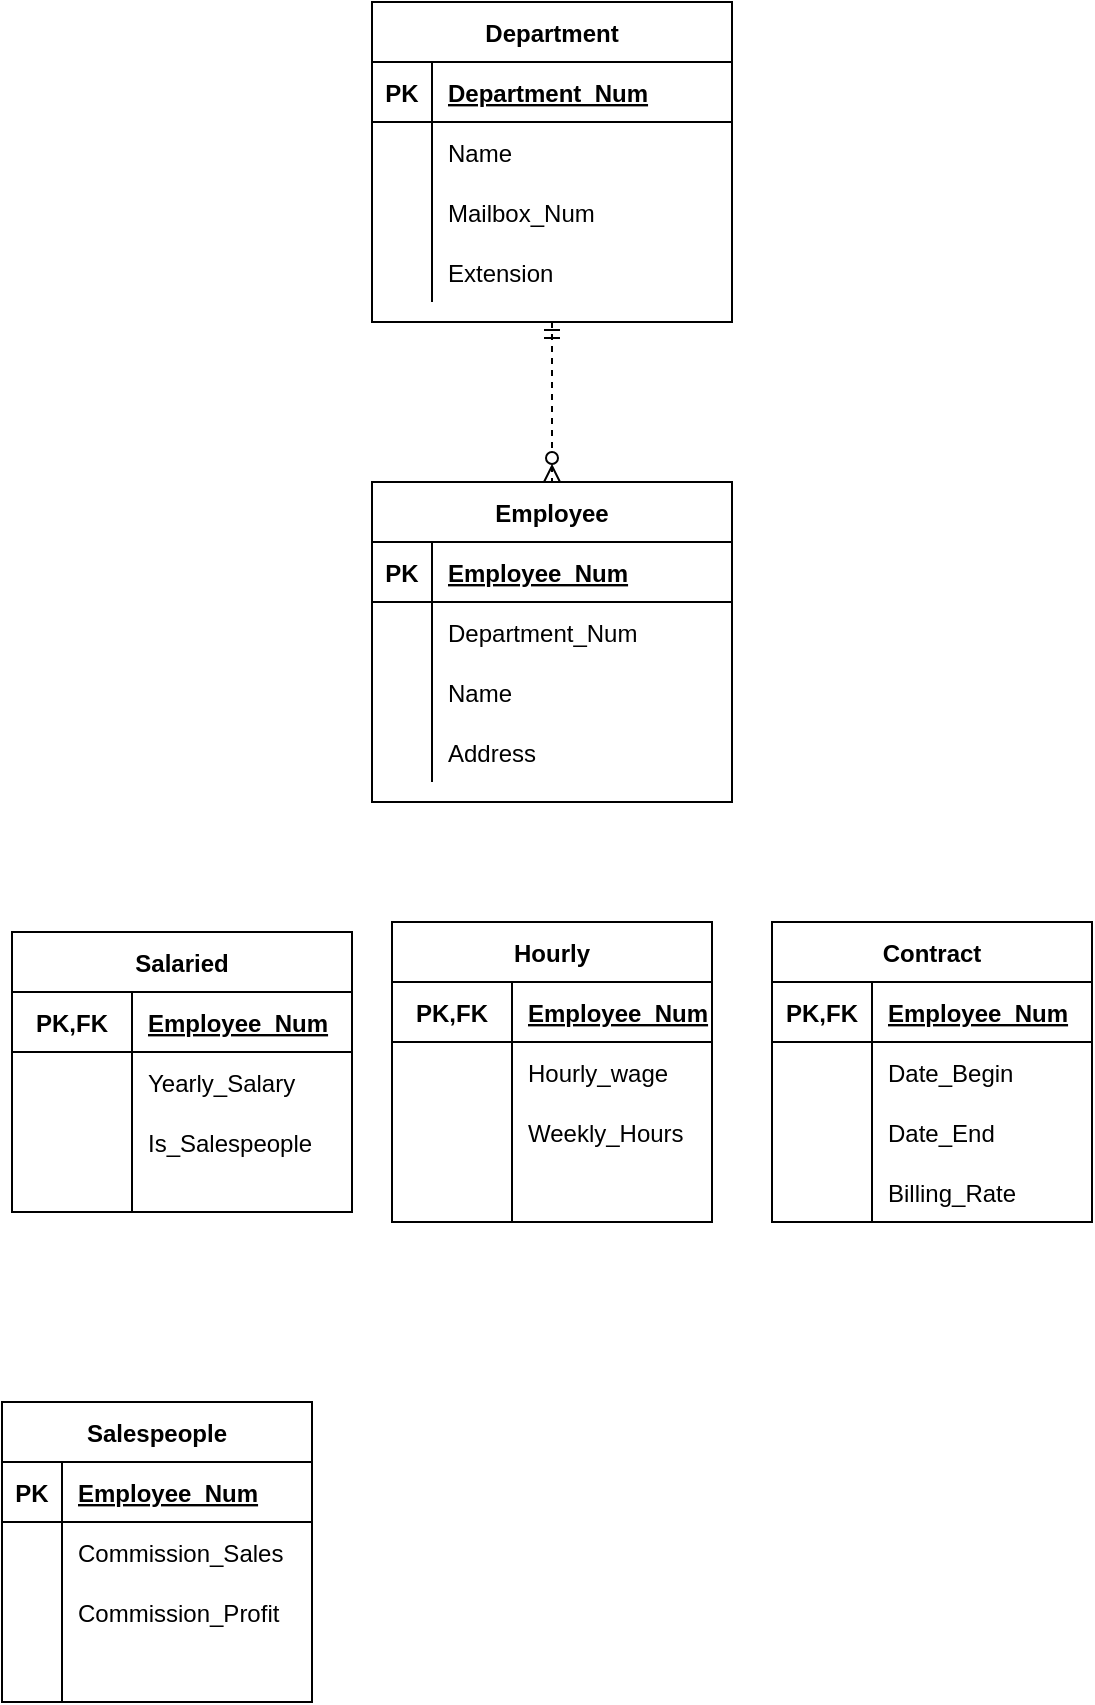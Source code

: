 <mxfile version="13.8.2" type="github">
  <diagram id="R2lEEEUBdFMjLlhIrx00" name="Page-1">
    <mxGraphModel dx="1422" dy="738" grid="1" gridSize="10" guides="1" tooltips="1" connect="1" arrows="1" fold="1" page="1" pageScale="1" pageWidth="850" pageHeight="1100" math="0" shadow="0" extFonts="Permanent Marker^https://fonts.googleapis.com/css?family=Permanent+Marker">
      <root>
        <mxCell id="0" />
        <mxCell id="1" parent="0" />
        <mxCell id="3Gkvo5IfDIDSTP5R8mcX-2" value="Department" style="shape=table;startSize=30;container=1;collapsible=1;childLayout=tableLayout;fixedRows=1;rowLines=0;fontStyle=1;align=center;resizeLast=1;" vertex="1" parent="1">
          <mxGeometry x="230" y="50" width="180" height="160" as="geometry" />
        </mxCell>
        <mxCell id="3Gkvo5IfDIDSTP5R8mcX-3" value="" style="shape=partialRectangle;collapsible=0;dropTarget=0;pointerEvents=0;fillColor=none;top=0;left=0;bottom=1;right=0;points=[[0,0.5],[1,0.5]];portConstraint=eastwest;" vertex="1" parent="3Gkvo5IfDIDSTP5R8mcX-2">
          <mxGeometry y="30" width="180" height="30" as="geometry" />
        </mxCell>
        <mxCell id="3Gkvo5IfDIDSTP5R8mcX-4" value="PK" style="shape=partialRectangle;connectable=0;fillColor=none;top=0;left=0;bottom=0;right=0;fontStyle=1;overflow=hidden;" vertex="1" parent="3Gkvo5IfDIDSTP5R8mcX-3">
          <mxGeometry width="30" height="30" as="geometry" />
        </mxCell>
        <mxCell id="3Gkvo5IfDIDSTP5R8mcX-5" value="Department_Num" style="shape=partialRectangle;connectable=0;fillColor=none;top=0;left=0;bottom=0;right=0;align=left;spacingLeft=6;fontStyle=5;overflow=hidden;" vertex="1" parent="3Gkvo5IfDIDSTP5R8mcX-3">
          <mxGeometry x="30" width="150" height="30" as="geometry" />
        </mxCell>
        <mxCell id="3Gkvo5IfDIDSTP5R8mcX-6" value="" style="shape=partialRectangle;collapsible=0;dropTarget=0;pointerEvents=0;fillColor=none;top=0;left=0;bottom=0;right=0;points=[[0,0.5],[1,0.5]];portConstraint=eastwest;" vertex="1" parent="3Gkvo5IfDIDSTP5R8mcX-2">
          <mxGeometry y="60" width="180" height="30" as="geometry" />
        </mxCell>
        <mxCell id="3Gkvo5IfDIDSTP5R8mcX-7" value="" style="shape=partialRectangle;connectable=0;fillColor=none;top=0;left=0;bottom=0;right=0;editable=1;overflow=hidden;" vertex="1" parent="3Gkvo5IfDIDSTP5R8mcX-6">
          <mxGeometry width="30" height="30" as="geometry" />
        </mxCell>
        <mxCell id="3Gkvo5IfDIDSTP5R8mcX-8" value="Name" style="shape=partialRectangle;connectable=0;fillColor=none;top=0;left=0;bottom=0;right=0;align=left;spacingLeft=6;overflow=hidden;" vertex="1" parent="3Gkvo5IfDIDSTP5R8mcX-6">
          <mxGeometry x="30" width="150" height="30" as="geometry" />
        </mxCell>
        <mxCell id="3Gkvo5IfDIDSTP5R8mcX-9" value="" style="shape=partialRectangle;collapsible=0;dropTarget=0;pointerEvents=0;fillColor=none;top=0;left=0;bottom=0;right=0;points=[[0,0.5],[1,0.5]];portConstraint=eastwest;" vertex="1" parent="3Gkvo5IfDIDSTP5R8mcX-2">
          <mxGeometry y="90" width="180" height="30" as="geometry" />
        </mxCell>
        <mxCell id="3Gkvo5IfDIDSTP5R8mcX-10" value="" style="shape=partialRectangle;connectable=0;fillColor=none;top=0;left=0;bottom=0;right=0;editable=1;overflow=hidden;" vertex="1" parent="3Gkvo5IfDIDSTP5R8mcX-9">
          <mxGeometry width="30" height="30" as="geometry" />
        </mxCell>
        <mxCell id="3Gkvo5IfDIDSTP5R8mcX-11" value="Mailbox_Num" style="shape=partialRectangle;connectable=0;fillColor=none;top=0;left=0;bottom=0;right=0;align=left;spacingLeft=6;overflow=hidden;" vertex="1" parent="3Gkvo5IfDIDSTP5R8mcX-9">
          <mxGeometry x="30" width="150" height="30" as="geometry" />
        </mxCell>
        <mxCell id="3Gkvo5IfDIDSTP5R8mcX-12" value="" style="shape=partialRectangle;collapsible=0;dropTarget=0;pointerEvents=0;fillColor=none;top=0;left=0;bottom=0;right=0;points=[[0,0.5],[1,0.5]];portConstraint=eastwest;" vertex="1" parent="3Gkvo5IfDIDSTP5R8mcX-2">
          <mxGeometry y="120" width="180" height="30" as="geometry" />
        </mxCell>
        <mxCell id="3Gkvo5IfDIDSTP5R8mcX-13" value="" style="shape=partialRectangle;connectable=0;fillColor=none;top=0;left=0;bottom=0;right=0;editable=1;overflow=hidden;" vertex="1" parent="3Gkvo5IfDIDSTP5R8mcX-12">
          <mxGeometry width="30" height="30" as="geometry" />
        </mxCell>
        <mxCell id="3Gkvo5IfDIDSTP5R8mcX-14" value="Extension" style="shape=partialRectangle;connectable=0;fillColor=none;top=0;left=0;bottom=0;right=0;align=left;spacingLeft=6;overflow=hidden;" vertex="1" parent="3Gkvo5IfDIDSTP5R8mcX-12">
          <mxGeometry x="30" width="150" height="30" as="geometry" />
        </mxCell>
        <mxCell id="3Gkvo5IfDIDSTP5R8mcX-15" value="Employee" style="shape=table;startSize=30;container=1;collapsible=1;childLayout=tableLayout;fixedRows=1;rowLines=0;fontStyle=1;align=center;resizeLast=1;" vertex="1" parent="1">
          <mxGeometry x="230" y="290" width="180" height="160" as="geometry" />
        </mxCell>
        <mxCell id="3Gkvo5IfDIDSTP5R8mcX-16" value="" style="shape=partialRectangle;collapsible=0;dropTarget=0;pointerEvents=0;fillColor=none;top=0;left=0;bottom=1;right=0;points=[[0,0.5],[1,0.5]];portConstraint=eastwest;" vertex="1" parent="3Gkvo5IfDIDSTP5R8mcX-15">
          <mxGeometry y="30" width="180" height="30" as="geometry" />
        </mxCell>
        <mxCell id="3Gkvo5IfDIDSTP5R8mcX-17" value="PK" style="shape=partialRectangle;connectable=0;fillColor=none;top=0;left=0;bottom=0;right=0;fontStyle=1;overflow=hidden;" vertex="1" parent="3Gkvo5IfDIDSTP5R8mcX-16">
          <mxGeometry width="30" height="30" as="geometry" />
        </mxCell>
        <mxCell id="3Gkvo5IfDIDSTP5R8mcX-18" value="Employee_Num" style="shape=partialRectangle;connectable=0;fillColor=none;top=0;left=0;bottom=0;right=0;align=left;spacingLeft=6;fontStyle=5;overflow=hidden;" vertex="1" parent="3Gkvo5IfDIDSTP5R8mcX-16">
          <mxGeometry x="30" width="150" height="30" as="geometry" />
        </mxCell>
        <mxCell id="3Gkvo5IfDIDSTP5R8mcX-25" value="" style="shape=partialRectangle;collapsible=0;dropTarget=0;pointerEvents=0;fillColor=none;top=0;left=0;bottom=0;right=0;points=[[0,0.5],[1,0.5]];portConstraint=eastwest;" vertex="1" parent="3Gkvo5IfDIDSTP5R8mcX-15">
          <mxGeometry y="60" width="180" height="30" as="geometry" />
        </mxCell>
        <mxCell id="3Gkvo5IfDIDSTP5R8mcX-26" value="" style="shape=partialRectangle;connectable=0;fillColor=none;top=0;left=0;bottom=0;right=0;editable=1;overflow=hidden;" vertex="1" parent="3Gkvo5IfDIDSTP5R8mcX-25">
          <mxGeometry width="30" height="30" as="geometry" />
        </mxCell>
        <mxCell id="3Gkvo5IfDIDSTP5R8mcX-27" value="Department_Num" style="shape=partialRectangle;connectable=0;fillColor=none;top=0;left=0;bottom=0;right=0;align=left;spacingLeft=6;overflow=hidden;" vertex="1" parent="3Gkvo5IfDIDSTP5R8mcX-25">
          <mxGeometry x="30" width="150" height="30" as="geometry" />
        </mxCell>
        <mxCell id="3Gkvo5IfDIDSTP5R8mcX-19" value="" style="shape=partialRectangle;collapsible=0;dropTarget=0;pointerEvents=0;fillColor=none;top=0;left=0;bottom=0;right=0;points=[[0,0.5],[1,0.5]];portConstraint=eastwest;" vertex="1" parent="3Gkvo5IfDIDSTP5R8mcX-15">
          <mxGeometry y="90" width="180" height="30" as="geometry" />
        </mxCell>
        <mxCell id="3Gkvo5IfDIDSTP5R8mcX-20" value="" style="shape=partialRectangle;connectable=0;fillColor=none;top=0;left=0;bottom=0;right=0;editable=1;overflow=hidden;" vertex="1" parent="3Gkvo5IfDIDSTP5R8mcX-19">
          <mxGeometry width="30" height="30" as="geometry" />
        </mxCell>
        <mxCell id="3Gkvo5IfDIDSTP5R8mcX-21" value="Name" style="shape=partialRectangle;connectable=0;fillColor=none;top=0;left=0;bottom=0;right=0;align=left;spacingLeft=6;overflow=hidden;" vertex="1" parent="3Gkvo5IfDIDSTP5R8mcX-19">
          <mxGeometry x="30" width="150" height="30" as="geometry" />
        </mxCell>
        <mxCell id="3Gkvo5IfDIDSTP5R8mcX-22" value="" style="shape=partialRectangle;collapsible=0;dropTarget=0;pointerEvents=0;fillColor=none;top=0;left=0;bottom=0;right=0;points=[[0,0.5],[1,0.5]];portConstraint=eastwest;" vertex="1" parent="3Gkvo5IfDIDSTP5R8mcX-15">
          <mxGeometry y="120" width="180" height="30" as="geometry" />
        </mxCell>
        <mxCell id="3Gkvo5IfDIDSTP5R8mcX-23" value="" style="shape=partialRectangle;connectable=0;fillColor=none;top=0;left=0;bottom=0;right=0;editable=1;overflow=hidden;" vertex="1" parent="3Gkvo5IfDIDSTP5R8mcX-22">
          <mxGeometry width="30" height="30" as="geometry" />
        </mxCell>
        <mxCell id="3Gkvo5IfDIDSTP5R8mcX-24" value="Address" style="shape=partialRectangle;connectable=0;fillColor=none;top=0;left=0;bottom=0;right=0;align=left;spacingLeft=6;overflow=hidden;" vertex="1" parent="3Gkvo5IfDIDSTP5R8mcX-22">
          <mxGeometry x="30" width="150" height="30" as="geometry" />
        </mxCell>
        <mxCell id="3Gkvo5IfDIDSTP5R8mcX-28" value="" style="edgeStyle=orthogonalEdgeStyle;fontSize=12;html=1;endArrow=ERzeroToMany;startArrow=ERmandOne;exitX=0.5;exitY=1;exitDx=0;exitDy=0;entryX=0.5;entryY=0;entryDx=0;entryDy=0;dashed=1;" edge="1" parent="1" source="3Gkvo5IfDIDSTP5R8mcX-2" target="3Gkvo5IfDIDSTP5R8mcX-15">
          <mxGeometry width="100" height="100" relative="1" as="geometry">
            <mxPoint x="280" y="620" as="sourcePoint" />
            <mxPoint x="380" y="520" as="targetPoint" />
          </mxGeometry>
        </mxCell>
        <mxCell id="3Gkvo5IfDIDSTP5R8mcX-33" value="Salaried" style="shape=table;startSize=30;container=1;collapsible=1;childLayout=tableLayout;fixedRows=1;rowLines=0;fontStyle=1;align=center;resizeLast=1;" vertex="1" parent="1">
          <mxGeometry x="50" y="515" width="170" height="140" as="geometry" />
        </mxCell>
        <mxCell id="3Gkvo5IfDIDSTP5R8mcX-34" value="" style="shape=partialRectangle;collapsible=0;dropTarget=0;pointerEvents=0;fillColor=none;top=0;left=0;bottom=1;right=0;points=[[0,0.5],[1,0.5]];portConstraint=eastwest;" vertex="1" parent="3Gkvo5IfDIDSTP5R8mcX-33">
          <mxGeometry y="30" width="170" height="30" as="geometry" />
        </mxCell>
        <mxCell id="3Gkvo5IfDIDSTP5R8mcX-35" value="PK,FK" style="shape=partialRectangle;connectable=0;fillColor=none;top=0;left=0;bottom=0;right=0;fontStyle=1;overflow=hidden;" vertex="1" parent="3Gkvo5IfDIDSTP5R8mcX-34">
          <mxGeometry width="60" height="30" as="geometry" />
        </mxCell>
        <mxCell id="3Gkvo5IfDIDSTP5R8mcX-36" value="Employee_Num" style="shape=partialRectangle;connectable=0;fillColor=none;top=0;left=0;bottom=0;right=0;align=left;spacingLeft=6;fontStyle=5;overflow=hidden;" vertex="1" parent="3Gkvo5IfDIDSTP5R8mcX-34">
          <mxGeometry x="60" width="110" height="30" as="geometry" />
        </mxCell>
        <mxCell id="3Gkvo5IfDIDSTP5R8mcX-37" value="" style="shape=partialRectangle;collapsible=0;dropTarget=0;pointerEvents=0;fillColor=none;top=0;left=0;bottom=0;right=0;points=[[0,0.5],[1,0.5]];portConstraint=eastwest;" vertex="1" parent="3Gkvo5IfDIDSTP5R8mcX-33">
          <mxGeometry y="60" width="170" height="30" as="geometry" />
        </mxCell>
        <mxCell id="3Gkvo5IfDIDSTP5R8mcX-38" value="" style="shape=partialRectangle;connectable=0;fillColor=none;top=0;left=0;bottom=0;right=0;editable=1;overflow=hidden;" vertex="1" parent="3Gkvo5IfDIDSTP5R8mcX-37">
          <mxGeometry width="60" height="30" as="geometry" />
        </mxCell>
        <mxCell id="3Gkvo5IfDIDSTP5R8mcX-39" value="Yearly_Salary" style="shape=partialRectangle;connectable=0;fillColor=none;top=0;left=0;bottom=0;right=0;align=left;spacingLeft=6;overflow=hidden;" vertex="1" parent="3Gkvo5IfDIDSTP5R8mcX-37">
          <mxGeometry x="60" width="110" height="30" as="geometry" />
        </mxCell>
        <mxCell id="3Gkvo5IfDIDSTP5R8mcX-40" value="" style="shape=partialRectangle;collapsible=0;dropTarget=0;pointerEvents=0;fillColor=none;top=0;left=0;bottom=0;right=0;points=[[0,0.5],[1,0.5]];portConstraint=eastwest;" vertex="1" parent="3Gkvo5IfDIDSTP5R8mcX-33">
          <mxGeometry y="90" width="170" height="30" as="geometry" />
        </mxCell>
        <mxCell id="3Gkvo5IfDIDSTP5R8mcX-41" value="" style="shape=partialRectangle;connectable=0;fillColor=none;top=0;left=0;bottom=0;right=0;editable=1;overflow=hidden;" vertex="1" parent="3Gkvo5IfDIDSTP5R8mcX-40">
          <mxGeometry width="60" height="30" as="geometry" />
        </mxCell>
        <mxCell id="3Gkvo5IfDIDSTP5R8mcX-42" value="Is_Salespeople" style="shape=partialRectangle;connectable=0;fillColor=none;top=0;left=0;bottom=0;right=0;align=left;spacingLeft=6;overflow=hidden;" vertex="1" parent="3Gkvo5IfDIDSTP5R8mcX-40">
          <mxGeometry x="60" width="110" height="30" as="geometry" />
        </mxCell>
        <mxCell id="3Gkvo5IfDIDSTP5R8mcX-43" value="" style="shape=partialRectangle;collapsible=0;dropTarget=0;pointerEvents=0;fillColor=none;top=0;left=0;bottom=0;right=0;points=[[0,0.5],[1,0.5]];portConstraint=eastwest;" vertex="1" parent="3Gkvo5IfDIDSTP5R8mcX-33">
          <mxGeometry y="120" width="170" height="20" as="geometry" />
        </mxCell>
        <mxCell id="3Gkvo5IfDIDSTP5R8mcX-44" value="" style="shape=partialRectangle;connectable=0;fillColor=none;top=0;left=0;bottom=0;right=0;editable=1;overflow=hidden;" vertex="1" parent="3Gkvo5IfDIDSTP5R8mcX-43">
          <mxGeometry width="60" height="20" as="geometry" />
        </mxCell>
        <mxCell id="3Gkvo5IfDIDSTP5R8mcX-45" value="" style="shape=partialRectangle;connectable=0;fillColor=none;top=0;left=0;bottom=0;right=0;align=left;spacingLeft=6;overflow=hidden;" vertex="1" parent="3Gkvo5IfDIDSTP5R8mcX-43">
          <mxGeometry x="60" width="110" height="20" as="geometry" />
        </mxCell>
        <mxCell id="3Gkvo5IfDIDSTP5R8mcX-64" value="Hourly" style="shape=table;startSize=30;container=1;collapsible=1;childLayout=tableLayout;fixedRows=1;rowLines=0;fontStyle=1;align=center;resizeLast=1;" vertex="1" parent="1">
          <mxGeometry x="240" y="510" width="160" height="150" as="geometry" />
        </mxCell>
        <mxCell id="3Gkvo5IfDIDSTP5R8mcX-65" value="" style="shape=partialRectangle;collapsible=0;dropTarget=0;pointerEvents=0;fillColor=none;top=0;left=0;bottom=1;right=0;points=[[0,0.5],[1,0.5]];portConstraint=eastwest;" vertex="1" parent="3Gkvo5IfDIDSTP5R8mcX-64">
          <mxGeometry y="30" width="160" height="30" as="geometry" />
        </mxCell>
        <mxCell id="3Gkvo5IfDIDSTP5R8mcX-66" value="PK,FK" style="shape=partialRectangle;connectable=0;fillColor=none;top=0;left=0;bottom=0;right=0;fontStyle=1;overflow=hidden;" vertex="1" parent="3Gkvo5IfDIDSTP5R8mcX-65">
          <mxGeometry width="60" height="30" as="geometry" />
        </mxCell>
        <mxCell id="3Gkvo5IfDIDSTP5R8mcX-67" value="Employee_Num" style="shape=partialRectangle;connectable=0;fillColor=none;top=0;left=0;bottom=0;right=0;align=left;spacingLeft=6;fontStyle=5;overflow=hidden;" vertex="1" parent="3Gkvo5IfDIDSTP5R8mcX-65">
          <mxGeometry x="60" width="100" height="30" as="geometry" />
        </mxCell>
        <mxCell id="3Gkvo5IfDIDSTP5R8mcX-68" value="" style="shape=partialRectangle;collapsible=0;dropTarget=0;pointerEvents=0;fillColor=none;top=0;left=0;bottom=0;right=0;points=[[0,0.5],[1,0.5]];portConstraint=eastwest;" vertex="1" parent="3Gkvo5IfDIDSTP5R8mcX-64">
          <mxGeometry y="60" width="160" height="30" as="geometry" />
        </mxCell>
        <mxCell id="3Gkvo5IfDIDSTP5R8mcX-69" value="" style="shape=partialRectangle;connectable=0;fillColor=none;top=0;left=0;bottom=0;right=0;editable=1;overflow=hidden;" vertex="1" parent="3Gkvo5IfDIDSTP5R8mcX-68">
          <mxGeometry width="60" height="30" as="geometry" />
        </mxCell>
        <mxCell id="3Gkvo5IfDIDSTP5R8mcX-70" value="Hourly_wage" style="shape=partialRectangle;connectable=0;fillColor=none;top=0;left=0;bottom=0;right=0;align=left;spacingLeft=6;overflow=hidden;" vertex="1" parent="3Gkvo5IfDIDSTP5R8mcX-68">
          <mxGeometry x="60" width="100" height="30" as="geometry" />
        </mxCell>
        <mxCell id="3Gkvo5IfDIDSTP5R8mcX-71" value="" style="shape=partialRectangle;collapsible=0;dropTarget=0;pointerEvents=0;fillColor=none;top=0;left=0;bottom=0;right=0;points=[[0,0.5],[1,0.5]];portConstraint=eastwest;" vertex="1" parent="3Gkvo5IfDIDSTP5R8mcX-64">
          <mxGeometry y="90" width="160" height="30" as="geometry" />
        </mxCell>
        <mxCell id="3Gkvo5IfDIDSTP5R8mcX-72" value="" style="shape=partialRectangle;connectable=0;fillColor=none;top=0;left=0;bottom=0;right=0;editable=1;overflow=hidden;" vertex="1" parent="3Gkvo5IfDIDSTP5R8mcX-71">
          <mxGeometry width="60" height="30" as="geometry" />
        </mxCell>
        <mxCell id="3Gkvo5IfDIDSTP5R8mcX-73" value="Weekly_Hours" style="shape=partialRectangle;connectable=0;fillColor=none;top=0;left=0;bottom=0;right=0;align=left;spacingLeft=6;overflow=hidden;" vertex="1" parent="3Gkvo5IfDIDSTP5R8mcX-71">
          <mxGeometry x="60" width="100" height="30" as="geometry" />
        </mxCell>
        <mxCell id="3Gkvo5IfDIDSTP5R8mcX-74" value="" style="shape=partialRectangle;collapsible=0;dropTarget=0;pointerEvents=0;fillColor=none;top=0;left=0;bottom=0;right=0;points=[[0,0.5],[1,0.5]];portConstraint=eastwest;" vertex="1" parent="3Gkvo5IfDIDSTP5R8mcX-64">
          <mxGeometry y="120" width="160" height="30" as="geometry" />
        </mxCell>
        <mxCell id="3Gkvo5IfDIDSTP5R8mcX-75" value="" style="shape=partialRectangle;connectable=0;fillColor=none;top=0;left=0;bottom=0;right=0;editable=1;overflow=hidden;" vertex="1" parent="3Gkvo5IfDIDSTP5R8mcX-74">
          <mxGeometry width="60" height="30" as="geometry" />
        </mxCell>
        <mxCell id="3Gkvo5IfDIDSTP5R8mcX-76" value="" style="shape=partialRectangle;connectable=0;fillColor=none;top=0;left=0;bottom=0;right=0;align=left;spacingLeft=6;overflow=hidden;" vertex="1" parent="3Gkvo5IfDIDSTP5R8mcX-74">
          <mxGeometry x="60" width="100" height="30" as="geometry" />
        </mxCell>
        <mxCell id="3Gkvo5IfDIDSTP5R8mcX-77" value="Contract" style="shape=table;startSize=30;container=1;collapsible=1;childLayout=tableLayout;fixedRows=1;rowLines=0;fontStyle=1;align=center;resizeLast=1;" vertex="1" parent="1">
          <mxGeometry x="430" y="510" width="160" height="150" as="geometry" />
        </mxCell>
        <mxCell id="3Gkvo5IfDIDSTP5R8mcX-78" value="" style="shape=partialRectangle;collapsible=0;dropTarget=0;pointerEvents=0;fillColor=none;top=0;left=0;bottom=1;right=0;points=[[0,0.5],[1,0.5]];portConstraint=eastwest;" vertex="1" parent="3Gkvo5IfDIDSTP5R8mcX-77">
          <mxGeometry y="30" width="160" height="30" as="geometry" />
        </mxCell>
        <mxCell id="3Gkvo5IfDIDSTP5R8mcX-79" value="PK,FK" style="shape=partialRectangle;connectable=0;fillColor=none;top=0;left=0;bottom=0;right=0;fontStyle=1;overflow=hidden;" vertex="1" parent="3Gkvo5IfDIDSTP5R8mcX-78">
          <mxGeometry width="50" height="30" as="geometry" />
        </mxCell>
        <mxCell id="3Gkvo5IfDIDSTP5R8mcX-80" value="Employee_Num" style="shape=partialRectangle;connectable=0;fillColor=none;top=0;left=0;bottom=0;right=0;align=left;spacingLeft=6;fontStyle=5;overflow=hidden;" vertex="1" parent="3Gkvo5IfDIDSTP5R8mcX-78">
          <mxGeometry x="50" width="110" height="30" as="geometry" />
        </mxCell>
        <mxCell id="3Gkvo5IfDIDSTP5R8mcX-81" value="" style="shape=partialRectangle;collapsible=0;dropTarget=0;pointerEvents=0;fillColor=none;top=0;left=0;bottom=0;right=0;points=[[0,0.5],[1,0.5]];portConstraint=eastwest;" vertex="1" parent="3Gkvo5IfDIDSTP5R8mcX-77">
          <mxGeometry y="60" width="160" height="30" as="geometry" />
        </mxCell>
        <mxCell id="3Gkvo5IfDIDSTP5R8mcX-82" value="" style="shape=partialRectangle;connectable=0;fillColor=none;top=0;left=0;bottom=0;right=0;editable=1;overflow=hidden;" vertex="1" parent="3Gkvo5IfDIDSTP5R8mcX-81">
          <mxGeometry width="50" height="30" as="geometry" />
        </mxCell>
        <mxCell id="3Gkvo5IfDIDSTP5R8mcX-83" value="Date_Begin" style="shape=partialRectangle;connectable=0;fillColor=none;top=0;left=0;bottom=0;right=0;align=left;spacingLeft=6;overflow=hidden;" vertex="1" parent="3Gkvo5IfDIDSTP5R8mcX-81">
          <mxGeometry x="50" width="110" height="30" as="geometry" />
        </mxCell>
        <mxCell id="3Gkvo5IfDIDSTP5R8mcX-84" value="" style="shape=partialRectangle;collapsible=0;dropTarget=0;pointerEvents=0;fillColor=none;top=0;left=0;bottom=0;right=0;points=[[0,0.5],[1,0.5]];portConstraint=eastwest;" vertex="1" parent="3Gkvo5IfDIDSTP5R8mcX-77">
          <mxGeometry y="90" width="160" height="30" as="geometry" />
        </mxCell>
        <mxCell id="3Gkvo5IfDIDSTP5R8mcX-85" value="" style="shape=partialRectangle;connectable=0;fillColor=none;top=0;left=0;bottom=0;right=0;editable=1;overflow=hidden;" vertex="1" parent="3Gkvo5IfDIDSTP5R8mcX-84">
          <mxGeometry width="50" height="30" as="geometry" />
        </mxCell>
        <mxCell id="3Gkvo5IfDIDSTP5R8mcX-86" value="Date_End" style="shape=partialRectangle;connectable=0;fillColor=none;top=0;left=0;bottom=0;right=0;align=left;spacingLeft=6;overflow=hidden;" vertex="1" parent="3Gkvo5IfDIDSTP5R8mcX-84">
          <mxGeometry x="50" width="110" height="30" as="geometry" />
        </mxCell>
        <mxCell id="3Gkvo5IfDIDSTP5R8mcX-87" value="" style="shape=partialRectangle;collapsible=0;dropTarget=0;pointerEvents=0;fillColor=none;top=0;left=0;bottom=0;right=0;points=[[0,0.5],[1,0.5]];portConstraint=eastwest;" vertex="1" parent="3Gkvo5IfDIDSTP5R8mcX-77">
          <mxGeometry y="120" width="160" height="30" as="geometry" />
        </mxCell>
        <mxCell id="3Gkvo5IfDIDSTP5R8mcX-88" value="" style="shape=partialRectangle;connectable=0;fillColor=none;top=0;left=0;bottom=0;right=0;editable=1;overflow=hidden;" vertex="1" parent="3Gkvo5IfDIDSTP5R8mcX-87">
          <mxGeometry width="50" height="30" as="geometry" />
        </mxCell>
        <mxCell id="3Gkvo5IfDIDSTP5R8mcX-89" value="Billing_Rate" style="shape=partialRectangle;connectable=0;fillColor=none;top=0;left=0;bottom=0;right=0;align=left;spacingLeft=6;overflow=hidden;" vertex="1" parent="3Gkvo5IfDIDSTP5R8mcX-87">
          <mxGeometry x="50" width="110" height="30" as="geometry" />
        </mxCell>
        <mxCell id="3Gkvo5IfDIDSTP5R8mcX-90" value="Salespeople" style="shape=table;startSize=30;container=1;collapsible=1;childLayout=tableLayout;fixedRows=1;rowLines=0;fontStyle=1;align=center;resizeLast=1;" vertex="1" parent="1">
          <mxGeometry x="45" y="750" width="155" height="150" as="geometry" />
        </mxCell>
        <mxCell id="3Gkvo5IfDIDSTP5R8mcX-91" value="" style="shape=partialRectangle;collapsible=0;dropTarget=0;pointerEvents=0;fillColor=none;top=0;left=0;bottom=1;right=0;points=[[0,0.5],[1,0.5]];portConstraint=eastwest;" vertex="1" parent="3Gkvo5IfDIDSTP5R8mcX-90">
          <mxGeometry y="30" width="155" height="30" as="geometry" />
        </mxCell>
        <mxCell id="3Gkvo5IfDIDSTP5R8mcX-92" value="PK" style="shape=partialRectangle;connectable=0;fillColor=none;top=0;left=0;bottom=0;right=0;fontStyle=1;overflow=hidden;" vertex="1" parent="3Gkvo5IfDIDSTP5R8mcX-91">
          <mxGeometry width="30" height="30" as="geometry" />
        </mxCell>
        <mxCell id="3Gkvo5IfDIDSTP5R8mcX-93" value="Employee_Num" style="shape=partialRectangle;connectable=0;fillColor=none;top=0;left=0;bottom=0;right=0;align=left;spacingLeft=6;fontStyle=5;overflow=hidden;" vertex="1" parent="3Gkvo5IfDIDSTP5R8mcX-91">
          <mxGeometry x="30" width="125" height="30" as="geometry" />
        </mxCell>
        <mxCell id="3Gkvo5IfDIDSTP5R8mcX-94" value="" style="shape=partialRectangle;collapsible=0;dropTarget=0;pointerEvents=0;fillColor=none;top=0;left=0;bottom=0;right=0;points=[[0,0.5],[1,0.5]];portConstraint=eastwest;" vertex="1" parent="3Gkvo5IfDIDSTP5R8mcX-90">
          <mxGeometry y="60" width="155" height="30" as="geometry" />
        </mxCell>
        <mxCell id="3Gkvo5IfDIDSTP5R8mcX-95" value="" style="shape=partialRectangle;connectable=0;fillColor=none;top=0;left=0;bottom=0;right=0;editable=1;overflow=hidden;" vertex="1" parent="3Gkvo5IfDIDSTP5R8mcX-94">
          <mxGeometry width="30" height="30" as="geometry" />
        </mxCell>
        <mxCell id="3Gkvo5IfDIDSTP5R8mcX-96" value="Commission_Sales" style="shape=partialRectangle;connectable=0;fillColor=none;top=0;left=0;bottom=0;right=0;align=left;spacingLeft=6;overflow=hidden;" vertex="1" parent="3Gkvo5IfDIDSTP5R8mcX-94">
          <mxGeometry x="30" width="125" height="30" as="geometry" />
        </mxCell>
        <mxCell id="3Gkvo5IfDIDSTP5R8mcX-97" value="" style="shape=partialRectangle;collapsible=0;dropTarget=0;pointerEvents=0;fillColor=none;top=0;left=0;bottom=0;right=0;points=[[0,0.5],[1,0.5]];portConstraint=eastwest;" vertex="1" parent="3Gkvo5IfDIDSTP5R8mcX-90">
          <mxGeometry y="90" width="155" height="30" as="geometry" />
        </mxCell>
        <mxCell id="3Gkvo5IfDIDSTP5R8mcX-98" value="" style="shape=partialRectangle;connectable=0;fillColor=none;top=0;left=0;bottom=0;right=0;editable=1;overflow=hidden;" vertex="1" parent="3Gkvo5IfDIDSTP5R8mcX-97">
          <mxGeometry width="30" height="30" as="geometry" />
        </mxCell>
        <mxCell id="3Gkvo5IfDIDSTP5R8mcX-99" value="Commission_Profit" style="shape=partialRectangle;connectable=0;fillColor=none;top=0;left=0;bottom=0;right=0;align=left;spacingLeft=6;overflow=hidden;" vertex="1" parent="3Gkvo5IfDIDSTP5R8mcX-97">
          <mxGeometry x="30" width="125" height="30" as="geometry" />
        </mxCell>
        <mxCell id="3Gkvo5IfDIDSTP5R8mcX-100" value="" style="shape=partialRectangle;collapsible=0;dropTarget=0;pointerEvents=0;fillColor=none;top=0;left=0;bottom=0;right=0;points=[[0,0.5],[1,0.5]];portConstraint=eastwest;" vertex="1" parent="3Gkvo5IfDIDSTP5R8mcX-90">
          <mxGeometry y="120" width="155" height="30" as="geometry" />
        </mxCell>
        <mxCell id="3Gkvo5IfDIDSTP5R8mcX-101" value="" style="shape=partialRectangle;connectable=0;fillColor=none;top=0;left=0;bottom=0;right=0;editable=1;overflow=hidden;" vertex="1" parent="3Gkvo5IfDIDSTP5R8mcX-100">
          <mxGeometry width="30" height="30" as="geometry" />
        </mxCell>
        <mxCell id="3Gkvo5IfDIDSTP5R8mcX-102" value="" style="shape=partialRectangle;connectable=0;fillColor=none;top=0;left=0;bottom=0;right=0;align=left;spacingLeft=6;overflow=hidden;" vertex="1" parent="3Gkvo5IfDIDSTP5R8mcX-100">
          <mxGeometry x="30" width="125" height="30" as="geometry" />
        </mxCell>
      </root>
    </mxGraphModel>
  </diagram>
</mxfile>
